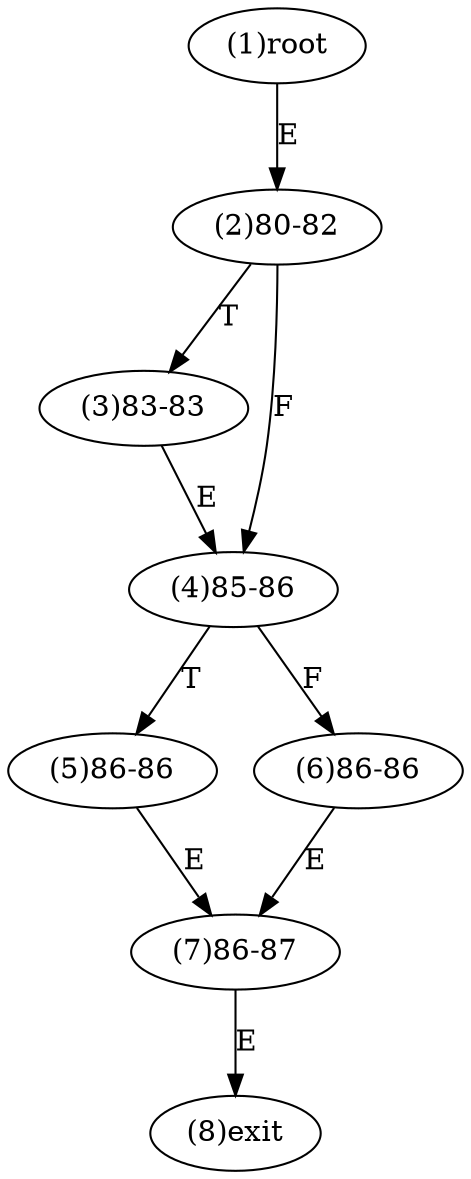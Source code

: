 digraph "" { 
1[ label="(1)root"];
2[ label="(2)80-82"];
3[ label="(3)83-83"];
4[ label="(4)85-86"];
5[ label="(5)86-86"];
6[ label="(6)86-86"];
7[ label="(7)86-87"];
8[ label="(8)exit"];
1->2[ label="E"];
2->4[ label="F"];
2->3[ label="T"];
3->4[ label="E"];
4->6[ label="F"];
4->5[ label="T"];
5->7[ label="E"];
6->7[ label="E"];
7->8[ label="E"];
}
